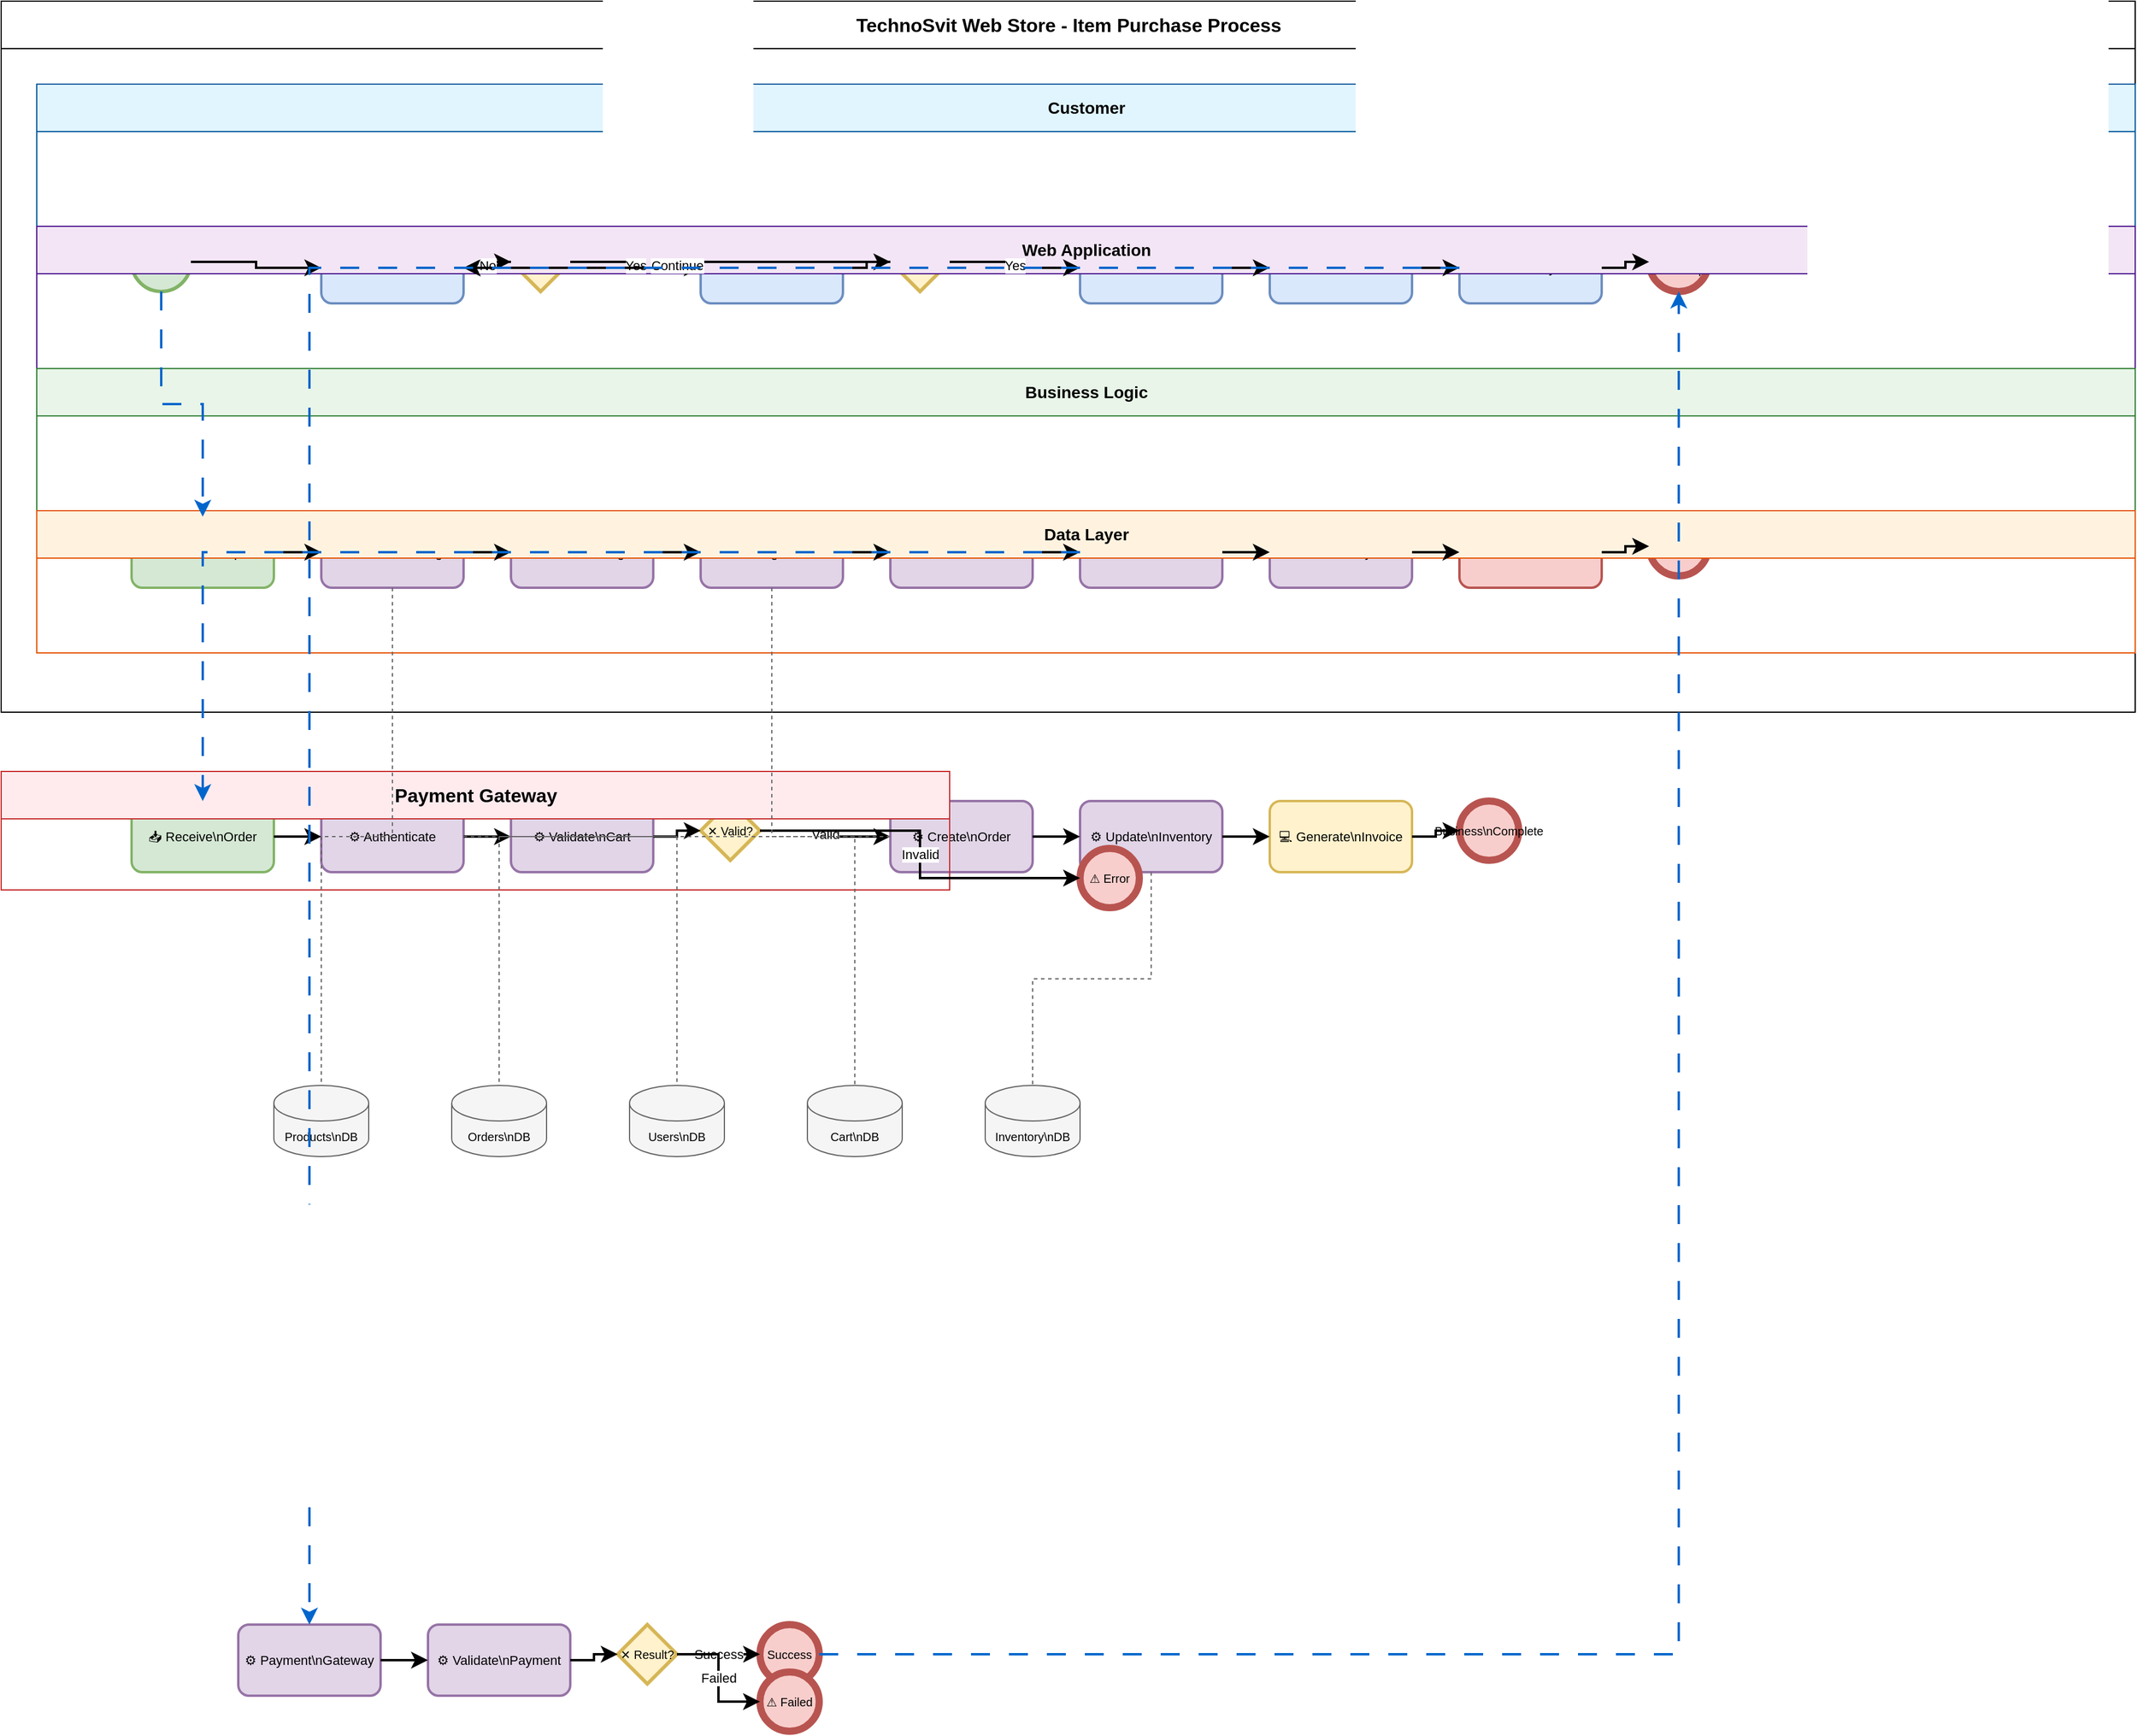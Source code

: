 <?xml version="1.0" encoding="UTF-8"?>
<mxfile version="24.7.17">
  <diagram name="TechnoSvit - Professional Horizontal BPMN" id="professional-horizontal-bpmn">
    <mxGraphModel dx="2074" dy="1406" grid="1" gridSize="10" guides="1" tooltips="1" connect="1" arrows="1" fold="1" page="1" pageScale="1" pageWidth="1169" pageHeight="827" math="0" shadow="0">
      <root>
    <mxCell id="0"/>
    <mxCell id="1" parent="0"/>
    <mxCell id="bpmn_1" value="TechnoSvit Web Store - Item Purchase Process" style="swimlane;html=1;childLayout=stackLayout;resizeParent=1;resizeParentMax=0;horizontal=1;startSize=40;horizontalStack=0;collapsible=0;swimlaneLine=1;fillColor=#ffffff;strokeColor=#000000;fontStyle=1;fontSize=16;fontColor=#000000;" vertex="1" parent="1">
      <mxGeometry x="30" y="30" width="1800" height="600" as="geometry"/>
    </mxCell>
    <mxCell id="bpmn_2" value="Customer" style="swimlane;html=1;startSize=40;horizontal=1;swimlaneLine=1;fillColor=#e1f5fe;strokeColor=#01579b;fontSize=14;fontColor=#000000;resizeParent=1;resizeParentMax=0;" vertex="1" parent="bpmn_1">
      <mxGeometry x="30" y="70" width="1770" height="120" as="geometry"/>
    </mxCell>
    <mxCell id="bpmn_3" value="Web Application" style="swimlane;html=1;startSize=40;horizontal=1;swimlaneLine=1;fillColor=#f3e5f5;strokeColor=#4a148c;fontSize=14;fontColor=#000000;resizeParent=1;resizeParentMax=0;" vertex="1" parent="bpmn_1">
      <mxGeometry x="30" y="190" width="1770" height="120" as="geometry"/>
    </mxCell>
    <mxCell id="bpmn_4" value="Business Logic" style="swimlane;html=1;startSize=40;horizontal=1;swimlaneLine=1;fillColor=#e8f5e8;strokeColor=#2e7d32;fontSize=14;fontColor=#000000;resizeParent=1;resizeParentMax=0;" vertex="1" parent="bpmn_1">
      <mxGeometry x="30" y="310" width="1770" height="120" as="geometry"/>
    </mxCell>
    <mxCell id="bpmn_5" value="Data Layer" style="swimlane;html=1;startSize=40;horizontal=1;swimlaneLine=1;fillColor=#fff3e0;strokeColor=#e65100;fontSize=14;fontColor=#000000;resizeParent=1;resizeParentMax=0;" vertex="1" parent="bpmn_1">
      <mxGeometry x="30" y="430" width="1770" height="120" as="geometry"/>
    </mxCell>
    <mxCell id="bpmn_6" value="Payment Gateway" style="swimlane;html=1;childLayout=stackLayout;resizeParent=1;resizeParentMax=0;horizontal=1;startSize=40;horizontalStack=0;collapsible=0;swimlaneLine=1;fillColor=#ffebee;strokeColor=#c62828;fontStyle=1;fontSize=16;fontColor=#000000;" vertex="1" parent="1">
      <mxGeometry x="30" y="680" width="800" height="100" as="geometry"/>
    </mxCell>
    <mxCell id="bpmn_7" value="✉ Visit\nWebsite" style="ellipse;whiteSpace=wrap;html=1;aspect=fixed;fillColor=#D5E8D4;strokeColor=#82B366;strokeWidth=3;fontSize=10;fontColor=#000000;" vertex="1" parent="bpmn_2">
      <mxGeometry x="80" y="125" width="50" height="50" as="geometry"/>
    </mxCell>
    <mxCell id="bpmn_8" value="👤 Browse\nProducts" style="rounded=1;whiteSpace=wrap;html=1;fillColor=#DAE8FC;strokeColor=#6C8EBF;strokeWidth=2;fontSize=11;fontColor=#000000;" vertex="1" parent="bpmn_2">
      <mxGeometry x="240" y="125" width="120" height="60" as="geometry"/>
    </mxCell>
    <mxCell id="bpmn_10" value="✕ Select?" style="rhombus;whiteSpace=wrap;html=1;fillColor=#FFF2CC;strokeColor=#D6B656;strokeWidth=3;fontSize=10;fontColor=#000000;" vertex="1" parent="bpmn_2">
      <mxGeometry x="400" y="125" width="50" height="50" as="geometry"/>
    </mxCell>
    <mxCell id="bpmn_12" value="👤 Add to\nCart" style="rounded=1;whiteSpace=wrap;html=1;fillColor=#DAE8FC;strokeColor=#6C8EBF;strokeWidth=2;fontSize=11;fontColor=#000000;" vertex="1" parent="bpmn_2">
      <mxGeometry x="560" y="125" width="120" height="60" as="geometry"/>
    </mxCell>
    <mxCell id="bpmn_14" value="✕ Checkout?" style="rhombus;whiteSpace=wrap;html=1;fillColor=#FFF2CC;strokeColor=#D6B656;strokeWidth=3;fontSize=10;fontColor=#000000;" vertex="1" parent="bpmn_2">
      <mxGeometry x="720" y="125" width="50" height="50" as="geometry"/>
    </mxCell>
    <mxCell id="bpmn_16" value="👤 Checkout" style="rounded=1;whiteSpace=wrap;html=1;fillColor=#DAE8FC;strokeColor=#6C8EBF;strokeWidth=2;fontSize=11;fontColor=#000000;" vertex="1" parent="bpmn_2">
      <mxGeometry x="880" y="125" width="120" height="60" as="geometry"/>
    </mxCell>
    <mxCell id="bpmn_18" value="👤 Fill\nDetails" style="rounded=1;whiteSpace=wrap;html=1;fillColor=#DAE8FC;strokeColor=#6C8EBF;strokeWidth=2;fontSize=11;fontColor=#000000;" vertex="1" parent="bpmn_2">
      <mxGeometry x="1040" y="125" width="120" height="60" as="geometry"/>
    </mxCell>
    <mxCell id="bpmn_20" value="👤 Make\nPayment" style="rounded=1;whiteSpace=wrap;html=1;fillColor=#DAE8FC;strokeColor=#6C8EBF;strokeWidth=2;fontSize=11;fontColor=#000000;" vertex="1" parent="bpmn_2">
      <mxGeometry x="1200" y="125" width="120" height="60" as="geometry"/>
    </mxCell>
    <mxCell id="bpmn_22" value="✉ Order\nComplete" style="ellipse;whiteSpace=wrap;html=1;aspect=fixed;fillColor=#F8CECC;strokeColor=#B85450;strokeWidth=6;fontSize=10;fontColor=#000000;" vertex="1" parent="bpmn_2">
      <mxGeometry x="1360" y="125" width="50" height="50" as="geometry"/>
    </mxCell>
    <mxCell id="bpmn_26" value="📥 Handle\nRequest" style="rounded=1;whiteSpace=wrap;html=1;fillColor=#D5E8D4;strokeColor=#82B366;strokeWidth=2;fontSize=11;fontColor=#000000;" vertex="1" parent="bpmn_3">
      <mxGeometry x="80" y="245" width="120" height="60" as="geometry"/>
    </mxCell>
    <mxCell id="bpmn_28" value="⚙ Load\nCatalog" style="rounded=1;whiteSpace=wrap;html=1;fillColor=#E1D5E7;strokeColor=#9673A6;strokeWidth=2;fontSize=11;fontColor=#000000;" vertex="1" parent="bpmn_3">
      <mxGeometry x="240" y="245" width="120" height="60" as="geometry"/>
    </mxCell>
    <mxCell id="bpmn_30" value="⚙ Render\nPage" style="rounded=1;whiteSpace=wrap;html=1;fillColor=#E1D5E7;strokeColor=#9673A6;strokeWidth=2;fontSize=11;fontColor=#000000;" vertex="1" parent="bpmn_3">
      <mxGeometry x="400" y="245" width="120" height="60" as="geometry"/>
    </mxCell>
    <mxCell id="bpmn_32" value="⚙ Manage\nCart" style="rounded=1;whiteSpace=wrap;html=1;fillColor=#E1D5E7;strokeColor=#9673A6;strokeWidth=2;fontSize=11;fontColor=#000000;" vertex="1" parent="bpmn_3">
      <mxGeometry x="560" y="245" width="120" height="60" as="geometry"/>
    </mxCell>
    <mxCell id="bpmn_34" value="⚙ Process\nCheckout" style="rounded=1;whiteSpace=wrap;html=1;fillColor=#E1D5E7;strokeColor=#9673A6;strokeWidth=2;fontSize=11;fontColor=#000000;" vertex="1" parent="bpmn_3">
      <mxGeometry x="720" y="245" width="120" height="60" as="geometry"/>
    </mxCell>
    <mxCell id="bpmn_36" value="⚙ Process\nOrder" style="rounded=1;whiteSpace=wrap;html=1;fillColor=#E1D5E7;strokeColor=#9673A6;strokeWidth=2;fontSize=11;fontColor=#000000;" vertex="1" parent="bpmn_3">
      <mxGeometry x="880" y="245" width="120" height="60" as="geometry"/>
    </mxCell>
    <mxCell id="bpmn_38" value="⚙ Handle\nPayment" style="rounded=1;whiteSpace=wrap;html=1;fillColor=#E1D5E7;strokeColor=#9673A6;strokeWidth=2;fontSize=11;fontColor=#000000;" vertex="1" parent="bpmn_3">
      <mxGeometry x="1040" y="245" width="120" height="60" as="geometry"/>
    </mxCell>
    <mxCell id="bpmn_40" value="📤 Send\nConfirm" style="rounded=1;whiteSpace=wrap;html=1;fillColor=#F8CECC;strokeColor=#B85450;strokeWidth=2;fontSize=11;fontColor=#000000;" vertex="1" parent="bpmn_3">
      <mxGeometry x="1200" y="245" width="120" height="60" as="geometry"/>
    </mxCell>
    <mxCell id="bpmn_42" value="Web\nComplete" style="ellipse;whiteSpace=wrap;html=1;aspect=fixed;fillColor=#F8CECC;strokeColor=#B85450;strokeWidth=6;fontSize=10;fontColor=#000000;" vertex="1" parent="bpmn_3">
      <mxGeometry x="1360" y="245" width="50" height="50" as="geometry"/>
    </mxCell>
    <mxCell id="bpmn_44" value="📥 Receive\nOrder" style="rounded=1;whiteSpace=wrap;html=1;fillColor=#D5E8D4;strokeColor=#82B366;strokeWidth=2;fontSize=11;fontColor=#000000;" vertex="1" parent="bpmn_4">
      <mxGeometry x="80" y="365" width="120" height="60" as="geometry"/>
    </mxCell>
    <mxCell id="bpmn_46" value="⚙ Authenticate" style="rounded=1;whiteSpace=wrap;html=1;fillColor=#E1D5E7;strokeColor=#9673A6;strokeWidth=2;fontSize=11;fontColor=#000000;" vertex="1" parent="bpmn_4">
      <mxGeometry x="240" y="365" width="120" height="60" as="geometry"/>
    </mxCell>
    <mxCell id="bpmn_48" value="⚙ Validate\nCart" style="rounded=1;whiteSpace=wrap;html=1;fillColor=#E1D5E7;strokeColor=#9673A6;strokeWidth=2;fontSize=11;fontColor=#000000;" vertex="1" parent="bpmn_4">
      <mxGeometry x="400" y="365" width="120" height="60" as="geometry"/>
    </mxCell>
    <mxCell id="bpmn_50" value="✕ Valid?" style="rhombus;whiteSpace=wrap;html=1;fillColor=#FFF2CC;strokeColor=#D6B656;strokeWidth=3;fontSize=10;fontColor=#000000;" vertex="1" parent="bpmn_4">
      <mxGeometry x="560" y="365" width="50" height="50" as="geometry"/>
    </mxCell>
    <mxCell id="bpmn_52" value="⚙ Create\nOrder" style="rounded=1;whiteSpace=wrap;html=1;fillColor=#E1D5E7;strokeColor=#9673A6;strokeWidth=2;fontSize=11;fontColor=#000000;" vertex="1" parent="bpmn_4">
      <mxGeometry x="720" y="365" width="120" height="60" as="geometry"/>
    </mxCell>
    <mxCell id="bpmn_54" value="⚙ Update\nInventory" style="rounded=1;whiteSpace=wrap;html=1;fillColor=#E1D5E7;strokeColor=#9673A6;strokeWidth=2;fontSize=11;fontColor=#000000;" vertex="1" parent="bpmn_4">
      <mxGeometry x="880" y="365" width="120" height="60" as="geometry"/>
    </mxCell>
    <mxCell id="bpmn_56" value="💻 Generate\nInvoice" style="rounded=1;whiteSpace=wrap;html=1;fillColor=#FFF2CC;strokeColor=#D6B656;strokeWidth=2;fontSize=11;fontColor=#000000;" vertex="1" parent="bpmn_4">
      <mxGeometry x="1040" y="365" width="120" height="60" as="geometry"/>
    </mxCell>
    <mxCell id="bpmn_58" value="Business\nComplete" style="ellipse;whiteSpace=wrap;html=1;aspect=fixed;fillColor=#F8CECC;strokeColor=#B85450;strokeWidth=6;fontSize=10;fontColor=#000000;" vertex="1" parent="bpmn_4">
      <mxGeometry x="1200" y="365" width="50" height="50" as="geometry"/>
    </mxCell>
    <mxCell id="bpmn_60" value="⚠ Error" style="ellipse;whiteSpace=wrap;html=1;aspect=fixed;fillColor=#F8CECC;strokeColor=#B85450;strokeWidth=6;fontSize=10;fontColor=#000000;" vertex="1" parent="bpmn_4">
      <mxGeometry x="880" y="405" width="50" height="50" as="geometry"/>
    </mxCell>
    <mxCell id="bpmn_62" value="Products\nDB" style="shape=cylinder3;whiteSpace=wrap;html=1;boundedLbl=1;backgroundOutline=1;size=15;fillColor=#F5F5F5;strokeColor=#666666;fontSize=10;fontColor=#000000;" vertex="1" parent="bpmn_5">
      <mxGeometry x="200" y="485" width="80" height="60" as="geometry"/>
    </mxCell>
    <mxCell id="bpmn_63" value="Orders\nDB" style="shape=cylinder3;whiteSpace=wrap;html=1;boundedLbl=1;backgroundOutline=1;size=15;fillColor=#F5F5F5;strokeColor=#666666;fontSize=10;fontColor=#000000;" vertex="1" parent="bpmn_5">
      <mxGeometry x="350" y="485" width="80" height="60" as="geometry"/>
    </mxCell>
    <mxCell id="bpmn_64" value="Users\nDB" style="shape=cylinder3;whiteSpace=wrap;html=1;boundedLbl=1;backgroundOutline=1;size=15;fillColor=#F5F5F5;strokeColor=#666666;fontSize=10;fontColor=#000000;" vertex="1" parent="bpmn_5">
      <mxGeometry x="500" y="485" width="80" height="60" as="geometry"/>
    </mxCell>
    <mxCell id="bpmn_65" value="Cart\nDB" style="shape=cylinder3;whiteSpace=wrap;html=1;boundedLbl=1;backgroundOutline=1;size=15;fillColor=#F5F5F5;strokeColor=#666666;fontSize=10;fontColor=#000000;" vertex="1" parent="bpmn_5">
      <mxGeometry x="650" y="485" width="80" height="60" as="geometry"/>
    </mxCell>
    <mxCell id="bpmn_66" value="Inventory\nDB" style="shape=cylinder3;whiteSpace=wrap;html=1;boundedLbl=1;backgroundOutline=1;size=15;fillColor=#F5F5F5;strokeColor=#666666;fontSize=10;fontColor=#000000;" vertex="1" parent="bpmn_5">
      <mxGeometry x="800" y="485" width="80" height="60" as="geometry"/>
    </mxCell>
    <mxCell id="bpmn_67" value="⚙ Payment\nGateway" style="rounded=1;whiteSpace=wrap;html=1;fillColor=#E1D5E7;strokeColor=#9673A6;strokeWidth=2;fontSize=11;fontColor=#000000;" vertex="1" parent="bpmn_6">
      <mxGeometry x="200" y="720" width="120" height="60" as="geometry"/>
    </mxCell>
    <mxCell id="bpmn_69" value="⚙ Validate\nPayment" style="rounded=1;whiteSpace=wrap;html=1;fillColor=#E1D5E7;strokeColor=#9673A6;strokeWidth=2;fontSize=11;fontColor=#000000;" vertex="1" parent="bpmn_6">
      <mxGeometry x="360" y="720" width="120" height="60" as="geometry"/>
    </mxCell>
    <mxCell id="bpmn_71" value="✕ Result?" style="rhombus;whiteSpace=wrap;html=1;fillColor=#FFF2CC;strokeColor=#D6B656;strokeWidth=3;fontSize=10;fontColor=#000000;" vertex="1" parent="bpmn_6">
      <mxGeometry x="520" y="720" width="50" height="50" as="geometry"/>
    </mxCell>
    <mxCell id="bpmn_73" value="Success" style="ellipse;whiteSpace=wrap;html=1;aspect=fixed;fillColor=#F8CECC;strokeColor=#B85450;strokeWidth=6;fontSize=10;fontColor=#000000;" vertex="1" parent="bpmn_6">
      <mxGeometry x="640" y="720" width="50" height="50" as="geometry"/>
    </mxCell>
    <mxCell id="bpmn_76" value="⚠ Failed" style="ellipse;whiteSpace=wrap;html=1;aspect=fixed;fillColor=#F8CECC;strokeColor=#B85450;strokeWidth=6;fontSize=10;fontColor=#000000;" vertex="1" parent="bpmn_6">
      <mxGeometry x="640" y="760" width="50" height="50" as="geometry"/>
    </mxCell>
    <mxCell id="bpmn_9" value="" style="edgeStyle=orthogonalEdgeStyle;rounded=0;orthogonalLoop=1;jettySize=auto;html=1;strokeWidth=2;strokeColor=#000000;endArrow=classic;endSize=8;" edge="1" parent="1" source="bpmn_7" target="bpmn_8">
      <mxGeometry relative="1" as="geometry"/>
    </mxCell>
    <mxCell id="bpmn_11" value="" style="edgeStyle=orthogonalEdgeStyle;rounded=0;orthogonalLoop=1;jettySize=auto;html=1;strokeWidth=2;strokeColor=#000000;endArrow=classic;endSize=8;" edge="1" parent="1" source="bpmn_8" target="bpmn_10">
      <mxGeometry relative="1" as="geometry"/>
    </mxCell>
    <mxCell id="bpmn_13" value="Yes" style="edgeStyle=orthogonalEdgeStyle;rounded=0;orthogonalLoop=1;jettySize=auto;html=1;strokeWidth=2;strokeColor=#000000;endArrow=classic;endSize=8;" edge="1" parent="1" source="bpmn_10" target="bpmn_12">
      <mxGeometry relative="1" as="geometry"/>
    </mxCell>
    <mxCell id="bpmn_15" value="" style="edgeStyle=orthogonalEdgeStyle;rounded=0;orthogonalLoop=1;jettySize=auto;html=1;strokeWidth=2;strokeColor=#000000;endArrow=classic;endSize=8;" edge="1" parent="1" source="bpmn_12" target="bpmn_14">
      <mxGeometry relative="1" as="geometry"/>
    </mxCell>
    <mxCell id="bpmn_17" value="Yes" style="edgeStyle=orthogonalEdgeStyle;rounded=0;orthogonalLoop=1;jettySize=auto;html=1;strokeWidth=2;strokeColor=#000000;endArrow=classic;endSize=8;" edge="1" parent="1" source="bpmn_14" target="bpmn_16">
      <mxGeometry relative="1" as="geometry"/>
    </mxCell>
    <mxCell id="bpmn_19" value="" style="edgeStyle=orthogonalEdgeStyle;rounded=0;orthogonalLoop=1;jettySize=auto;html=1;strokeWidth=2;strokeColor=#000000;endArrow=classic;endSize=8;" edge="1" parent="1" source="bpmn_16" target="bpmn_18">
      <mxGeometry relative="1" as="geometry"/>
    </mxCell>
    <mxCell id="bpmn_21" value="" style="edgeStyle=orthogonalEdgeStyle;rounded=0;orthogonalLoop=1;jettySize=auto;html=1;strokeWidth=2;strokeColor=#000000;endArrow=classic;endSize=8;" edge="1" parent="1" source="bpmn_18" target="bpmn_20">
      <mxGeometry relative="1" as="geometry"/>
    </mxCell>
    <mxCell id="bpmn_23" value="" style="edgeStyle=orthogonalEdgeStyle;rounded=0;orthogonalLoop=1;jettySize=auto;html=1;strokeWidth=2;strokeColor=#000000;endArrow=classic;endSize=8;" edge="1" parent="1" source="bpmn_20" target="bpmn_22">
      <mxGeometry relative="1" as="geometry"/>
    </mxCell>
    <mxCell id="bpmn_24" value="No" style="edgeStyle=orthogonalEdgeStyle;rounded=0;orthogonalLoop=1;jettySize=auto;html=1;strokeWidth=2;strokeColor=#000000;endArrow=classic;endSize=8;" edge="1" parent="1" source="bpmn_10" target="bpmn_8">
      <mxGeometry relative="1" as="geometry"/>
    </mxCell>
    <mxCell id="bpmn_25" value="Continue" style="edgeStyle=orthogonalEdgeStyle;rounded=0;orthogonalLoop=1;jettySize=auto;html=1;strokeWidth=2;strokeColor=#000000;endArrow=classic;endSize=8;" edge="1" parent="1" source="bpmn_14" target="bpmn_8">
      <mxGeometry relative="1" as="geometry"/>
    </mxCell>
    <mxCell id="bpmn_27" value="" style="edgeStyle=orthogonalEdgeStyle;rounded=0;orthogonalLoop=1;jettySize=auto;html=1;strokeWidth=2;strokeColor=#0066CC;dashed=1;dashPattern=8 8;startArrow=none;endArrow=classic;endSize=8;" edge="1" parent="1" source="bpmn_7" target="bpmn_26">
      <mxGeometry relative="1" as="geometry"/>
    </mxCell>
    <mxCell id="bpmn_29" value="" style="edgeStyle=orthogonalEdgeStyle;rounded=0;orthogonalLoop=1;jettySize=auto;html=1;strokeWidth=2;strokeColor=#000000;endArrow=classic;endSize=8;" edge="1" parent="1" source="bpmn_26" target="bpmn_28">
      <mxGeometry relative="1" as="geometry"/>
    </mxCell>
    <mxCell id="bpmn_31" value="" style="edgeStyle=orthogonalEdgeStyle;rounded=0;orthogonalLoop=1;jettySize=auto;html=1;strokeWidth=2;strokeColor=#000000;endArrow=classic;endSize=8;" edge="1" parent="1" source="bpmn_28" target="bpmn_30">
      <mxGeometry relative="1" as="geometry"/>
    </mxCell>
    <mxCell id="bpmn_33" value="" style="edgeStyle=orthogonalEdgeStyle;rounded=0;orthogonalLoop=1;jettySize=auto;html=1;strokeWidth=2;strokeColor=#000000;endArrow=classic;endSize=8;" edge="1" parent="1" source="bpmn_30" target="bpmn_32">
      <mxGeometry relative="1" as="geometry"/>
    </mxCell>
    <mxCell id="bpmn_35" value="" style="edgeStyle=orthogonalEdgeStyle;rounded=0;orthogonalLoop=1;jettySize=auto;html=1;strokeWidth=2;strokeColor=#000000;endArrow=classic;endSize=8;" edge="1" parent="1" source="bpmn_32" target="bpmn_34">
      <mxGeometry relative="1" as="geometry"/>
    </mxCell>
    <mxCell id="bpmn_37" value="" style="edgeStyle=orthogonalEdgeStyle;rounded=0;orthogonalLoop=1;jettySize=auto;html=1;strokeWidth=2;strokeColor=#000000;endArrow=classic;endSize=8;" edge="1" parent="1" source="bpmn_34" target="bpmn_36">
      <mxGeometry relative="1" as="geometry"/>
    </mxCell>
    <mxCell id="bpmn_39" value="" style="edgeStyle=orthogonalEdgeStyle;rounded=0;orthogonalLoop=1;jettySize=auto;html=1;strokeWidth=2;strokeColor=#000000;endArrow=classic;endSize=8;" edge="1" parent="1" source="bpmn_36" target="bpmn_38">
      <mxGeometry relative="1" as="geometry"/>
    </mxCell>
    <mxCell id="bpmn_41" value="" style="edgeStyle=orthogonalEdgeStyle;rounded=0;orthogonalLoop=1;jettySize=auto;html=1;strokeWidth=2;strokeColor=#000000;endArrow=classic;endSize=8;" edge="1" parent="1" source="bpmn_38" target="bpmn_40">
      <mxGeometry relative="1" as="geometry"/>
    </mxCell>
    <mxCell id="bpmn_43" value="" style="edgeStyle=orthogonalEdgeStyle;rounded=0;orthogonalLoop=1;jettySize=auto;html=1;strokeWidth=2;strokeColor=#000000;endArrow=classic;endSize=8;" edge="1" parent="1" source="bpmn_40" target="bpmn_42">
      <mxGeometry relative="1" as="geometry"/>
    </mxCell>
    <mxCell id="bpmn_45" value="" style="edgeStyle=orthogonalEdgeStyle;rounded=0;orthogonalLoop=1;jettySize=auto;html=1;strokeWidth=2;strokeColor=#0066CC;dashed=1;dashPattern=8 8;startArrow=none;endArrow=classic;endSize=8;" edge="1" parent="1" source="bpmn_36" target="bpmn_44">
      <mxGeometry relative="1" as="geometry"/>
    </mxCell>
    <mxCell id="bpmn_47" value="" style="edgeStyle=orthogonalEdgeStyle;rounded=0;orthogonalLoop=1;jettySize=auto;html=1;strokeWidth=2;strokeColor=#000000;endArrow=classic;endSize=8;" edge="1" parent="1" source="bpmn_44" target="bpmn_46">
      <mxGeometry relative="1" as="geometry"/>
    </mxCell>
    <mxCell id="bpmn_49" value="" style="edgeStyle=orthogonalEdgeStyle;rounded=0;orthogonalLoop=1;jettySize=auto;html=1;strokeWidth=2;strokeColor=#000000;endArrow=classic;endSize=8;" edge="1" parent="1" source="bpmn_46" target="bpmn_48">
      <mxGeometry relative="1" as="geometry"/>
    </mxCell>
    <mxCell id="bpmn_51" value="" style="edgeStyle=orthogonalEdgeStyle;rounded=0;orthogonalLoop=1;jettySize=auto;html=1;strokeWidth=2;strokeColor=#000000;endArrow=classic;endSize=8;" edge="1" parent="1" source="bpmn_48" target="bpmn_50">
      <mxGeometry relative="1" as="geometry"/>
    </mxCell>
    <mxCell id="bpmn_53" value="Valid" style="edgeStyle=orthogonalEdgeStyle;rounded=0;orthogonalLoop=1;jettySize=auto;html=1;strokeWidth=2;strokeColor=#000000;endArrow=classic;endSize=8;" edge="1" parent="1" source="bpmn_50" target="bpmn_52">
      <mxGeometry relative="1" as="geometry"/>
    </mxCell>
    <mxCell id="bpmn_55" value="" style="edgeStyle=orthogonalEdgeStyle;rounded=0;orthogonalLoop=1;jettySize=auto;html=1;strokeWidth=2;strokeColor=#000000;endArrow=classic;endSize=8;" edge="1" parent="1" source="bpmn_52" target="bpmn_54">
      <mxGeometry relative="1" as="geometry"/>
    </mxCell>
    <mxCell id="bpmn_57" value="" style="edgeStyle=orthogonalEdgeStyle;rounded=0;orthogonalLoop=1;jettySize=auto;html=1;strokeWidth=2;strokeColor=#000000;endArrow=classic;endSize=8;" edge="1" parent="1" source="bpmn_54" target="bpmn_56">
      <mxGeometry relative="1" as="geometry"/>
    </mxCell>
    <mxCell id="bpmn_59" value="" style="edgeStyle=orthogonalEdgeStyle;rounded=0;orthogonalLoop=1;jettySize=auto;html=1;strokeWidth=2;strokeColor=#000000;endArrow=classic;endSize=8;" edge="1" parent="1" source="bpmn_56" target="bpmn_58">
      <mxGeometry relative="1" as="geometry"/>
    </mxCell>
    <mxCell id="bpmn_61" value="Invalid" style="edgeStyle=orthogonalEdgeStyle;rounded=0;orthogonalLoop=1;jettySize=auto;html=1;strokeWidth=2;strokeColor=#000000;endArrow=classic;endSize=8;" edge="1" parent="1" source="bpmn_50" target="bpmn_60">
      <mxGeometry relative="1" as="geometry"/>
    </mxCell>
    <mxCell id="bpmn_68" value="" style="edgeStyle=orthogonalEdgeStyle;rounded=0;orthogonalLoop=1;jettySize=auto;html=1;strokeWidth=2;strokeColor=#0066CC;dashed=1;dashPattern=8 8;startArrow=none;endArrow=classic;endSize=8;" edge="1" parent="1" source="bpmn_20" target="bpmn_67">
      <mxGeometry relative="1" as="geometry"/>
    </mxCell>
    <mxCell id="bpmn_70" value="" style="edgeStyle=orthogonalEdgeStyle;rounded=0;orthogonalLoop=1;jettySize=auto;html=1;strokeWidth=2;strokeColor=#000000;endArrow=classic;endSize=8;" edge="1" parent="1" source="bpmn_67" target="bpmn_69">
      <mxGeometry relative="1" as="geometry"/>
    </mxCell>
    <mxCell id="bpmn_72" value="" style="edgeStyle=orthogonalEdgeStyle;rounded=0;orthogonalLoop=1;jettySize=auto;html=1;strokeWidth=2;strokeColor=#000000;endArrow=classic;endSize=8;" edge="1" parent="1" source="bpmn_69" target="bpmn_71">
      <mxGeometry relative="1" as="geometry"/>
    </mxCell>
    <mxCell id="bpmn_74" value="Success" style="edgeStyle=orthogonalEdgeStyle;rounded=0;orthogonalLoop=1;jettySize=auto;html=1;strokeWidth=2;strokeColor=#000000;endArrow=classic;endSize=8;" edge="1" parent="1" source="bpmn_71" target="bpmn_73">
      <mxGeometry relative="1" as="geometry"/>
    </mxCell>
    <mxCell id="bpmn_75" value="" style="edgeStyle=orthogonalEdgeStyle;rounded=0;orthogonalLoop=1;jettySize=auto;html=1;strokeWidth=2;strokeColor=#0066CC;dashed=1;dashPattern=8 8;startArrow=none;endArrow=classic;endSize=8;" edge="1" parent="1" source="bpmn_73" target="bpmn_22">
      <mxGeometry relative="1" as="geometry"/>
    </mxCell>
    <mxCell id="bpmn_77" value="Failed" style="edgeStyle=orthogonalEdgeStyle;rounded=0;orthogonalLoop=1;jettySize=auto;html=1;strokeWidth=2;strokeColor=#000000;endArrow=classic;endSize=8;" edge="1" parent="1" source="bpmn_71" target="bpmn_76">
      <mxGeometry relative="1" as="geometry"/>
    </mxCell>
    <mxCell id="bpmn_78" value="" style="edgeStyle=orthogonalEdgeStyle;rounded=0;orthogonalLoop=1;jettySize=auto;html=1;strokeWidth=1;strokeColor=#666666;dashed=1;dashPattern=3 3;startArrow=none;endArrow=none;" edge="1" parent="1" source="bpmn_28" target="bpmn_62">
      <mxGeometry relative="1" as="geometry"/>
    </mxCell>
    <mxCell id="bpmn_79" value="" style="edgeStyle=orthogonalEdgeStyle;rounded=0;orthogonalLoop=1;jettySize=auto;html=1;strokeWidth=1;strokeColor=#666666;dashed=1;dashPattern=3 3;startArrow=none;endArrow=none;" edge="1" parent="1" source="bpmn_52" target="bpmn_63">
      <mxGeometry relative="1" as="geometry"/>
    </mxCell>
    <mxCell id="bpmn_80" value="" style="edgeStyle=orthogonalEdgeStyle;rounded=0;orthogonalLoop=1;jettySize=auto;html=1;strokeWidth=1;strokeColor=#666666;dashed=1;dashPattern=3 3;startArrow=none;endArrow=none;" edge="1" parent="1" source="bpmn_46" target="bpmn_64">
      <mxGeometry relative="1" as="geometry"/>
    </mxCell>
    <mxCell id="bpmn_81" value="" style="edgeStyle=orthogonalEdgeStyle;rounded=0;orthogonalLoop=1;jettySize=auto;html=1;strokeWidth=1;strokeColor=#666666;dashed=1;dashPattern=3 3;startArrow=none;endArrow=none;" edge="1" parent="1" source="bpmn_32" target="bpmn_65">
      <mxGeometry relative="1" as="geometry"/>
    </mxCell>
    <mxCell id="bpmn_82" value="" style="edgeStyle=orthogonalEdgeStyle;rounded=0;orthogonalLoop=1;jettySize=auto;html=1;strokeWidth=1;strokeColor=#666666;dashed=1;dashPattern=3 3;startArrow=none;endArrow=none;" edge="1" parent="1" source="bpmn_54" target="bpmn_66">
      <mxGeometry relative="1" as="geometry"/>
    </mxCell>
      </root>
    </mxGraphModel>
  </diagram>
</mxfile>